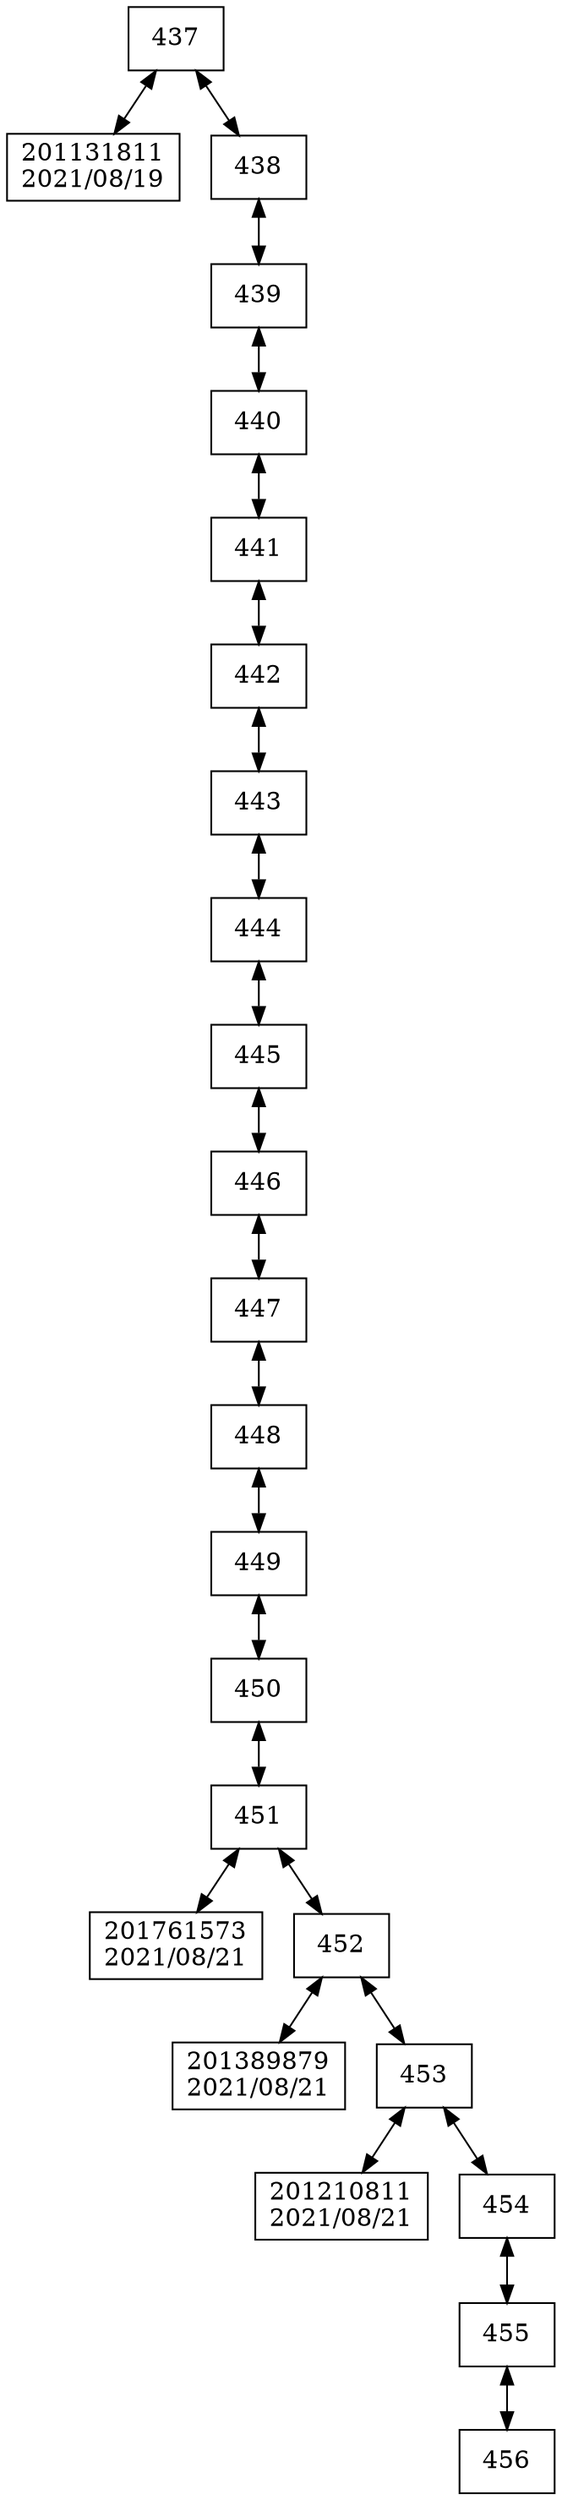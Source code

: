 digraph G{
 rankdir = TB; 
node [shape=box]; 
compound=true; 
"437"[label="437"];
"201131811"[label="201131811
2021/08/19"];
"438"[label="438"];
"439"[label="439"];
"440"[label="440"];
"441"[label="441"];
"442"[label="442"];
"443"[label="443"];
"444"[label="444"];
"445"[label="445"];
"446"[label="446"];
"447"[label="447"];
"448"[label="448"];
"449"[label="449"];
"450"[label="450"];
"451"[label="451"];
"201761573"[label="201761573
2021/08/21"];
"452"[label="452"];
"201389879"[label="201389879
2021/08/21"];
"453"[label="453"];
"201210811"[label="201210811
2021/08/21"];
"454"[label="454"];
"455"[label="455"];
"456"[label="456"];
"437" -> "201131811"[dir="both"];
"437" -> "438"[dir="both"];
"438" -> "439"[dir="both"];
"439" -> "440"[dir="both"];
"440" -> "441"[dir="both"];
"441" -> "442"[dir="both"];
"442" -> "443"[dir="both"];
"443" -> "444"[dir="both"];
"444" -> "445"[dir="both"];
"445" -> "446"[dir="both"];
"446" -> "447"[dir="both"];
"447" -> "448"[dir="both"];
"448" -> "449"[dir="both"];
"449" -> "450"[dir="both"];
"450" -> "451"[dir="both"];
"451" -> "201761573"[dir="both"];
"451" -> "452"[dir="both"];
"452" -> "201389879"[dir="both"];
"452" -> "453"[dir="both"];
"453" -> "201210811"[dir="both"];
"453" -> "454"[dir="both"];
"454" -> "455"[dir="both"];
"455" -> "456"[dir="both"];

}

